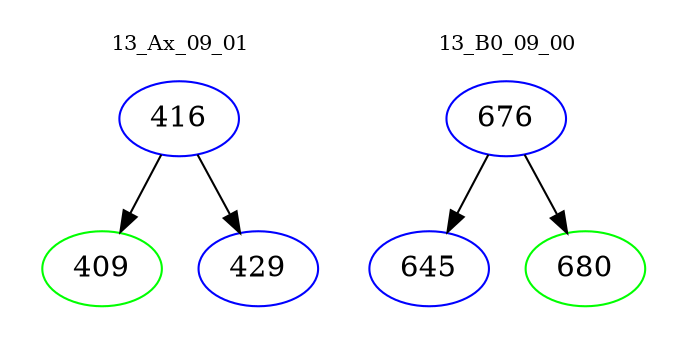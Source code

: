 digraph{
subgraph cluster_0 {
color = white
label = "13_Ax_09_01";
fontsize=10;
T0_416 [label="416", color="blue"]
T0_416 -> T0_409 [color="black"]
T0_409 [label="409", color="green"]
T0_416 -> T0_429 [color="black"]
T0_429 [label="429", color="blue"]
}
subgraph cluster_1 {
color = white
label = "13_B0_09_00";
fontsize=10;
T1_676 [label="676", color="blue"]
T1_676 -> T1_645 [color="black"]
T1_645 [label="645", color="blue"]
T1_676 -> T1_680 [color="black"]
T1_680 [label="680", color="green"]
}
}
